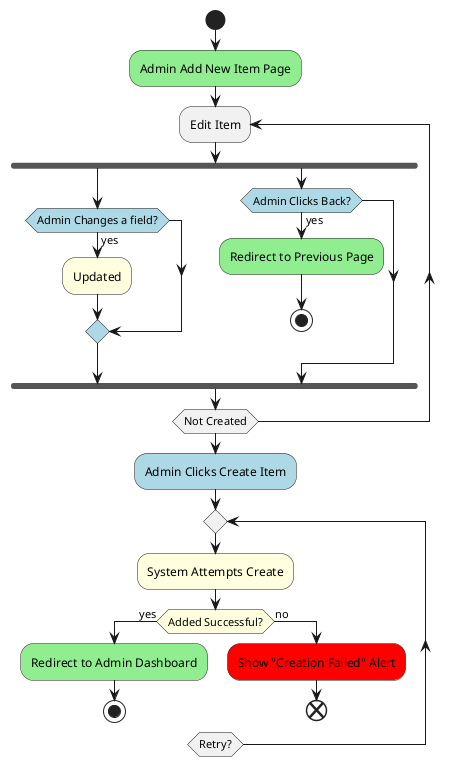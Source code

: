 @startuml AdminNewItemDiagram
skinparam activity {
    BackgroundColor<<repeat>> #f8d7da
    BorderColor<<repeat>> #a94442
    FontColor<<repeat>> black
}
start
#lightgreen:Admin Add New Item Page;

repeat :Edit Item;
  
  fork
    #lightblue:if (Admin Changes a field?) then (yes)
      #Lightyellow:Updated;
    endif
  fork again
    #lightblue:if (Admin Clicks Back?) then (yes)
      #lightgreen:Redirect to Previous Page;
      stop
    endif
  end fork

repeat while (Not Created)

#LightBlue:Admin Clicks Create Item;
  repeat
  #LightYellow:System Attempts Create;
  #lightyellow:if (Added Successful?) then (yes)
    #LightGreen:Redirect to Admin Dashboard;
    stop
  else (no)
    #red:Show "Creation Failed" Alert;
    end
  endif
repeat while (Retry?)
@enduml